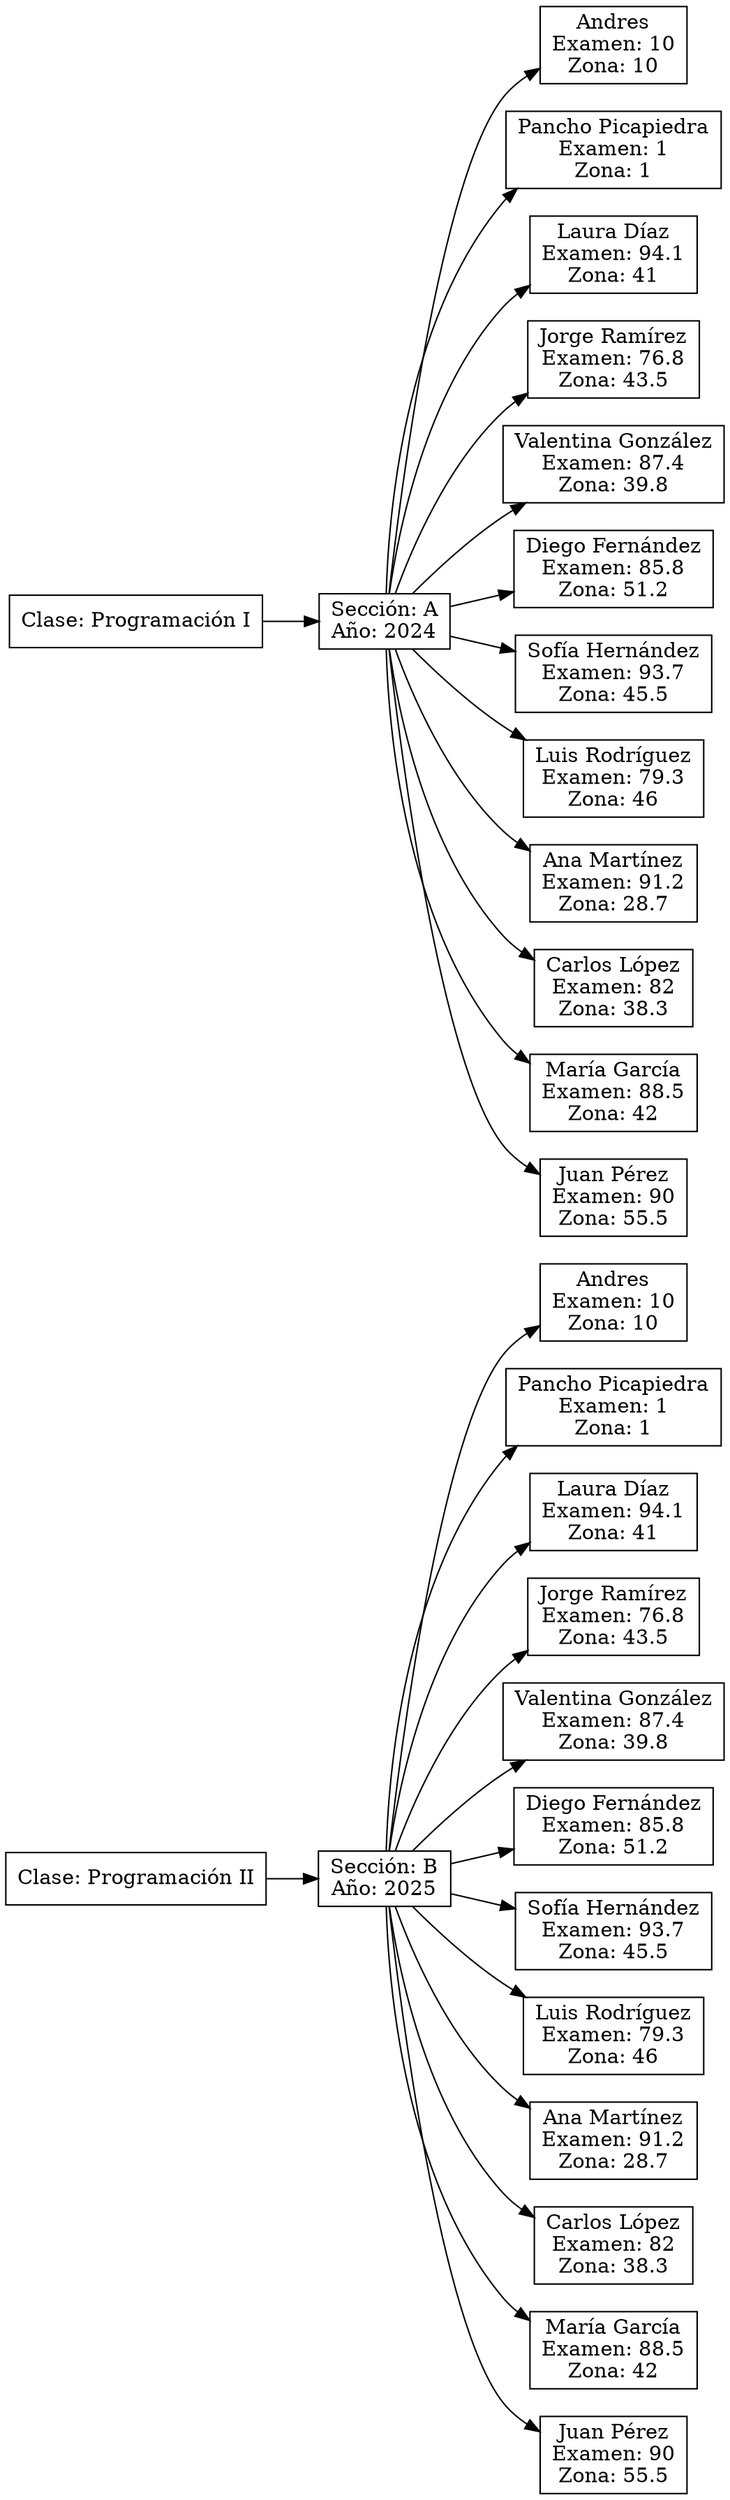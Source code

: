 digraph G {
  rankdir=LR;
  node [shape=record];
  "Programación II" [label="Clase: Programación II"];
  "B_Programación II" [label="Sección: B\nAño: 2025"];
  "Programación II" -> "B_Programación II";
  "Andres_B" [label="Andres\nExamen: 10\nZona: 10"];
  "B_Programación II" -> "Andres_B";
  "Pancho Picapiedra_B" [label="Pancho Picapiedra\nExamen: 1\nZona: 1"];
  "B_Programación II" -> "Pancho Picapiedra_B";
  "Laura Díaz_B" [label="Laura Díaz\nExamen: 94.1\nZona: 41"];
  "B_Programación II" -> "Laura Díaz_B";
  "Jorge Ramírez_B" [label="Jorge Ramírez\nExamen: 76.8\nZona: 43.5"];
  "B_Programación II" -> "Jorge Ramírez_B";
  "Valentina González_B" [label="Valentina González\nExamen: 87.4\nZona: 39.8"];
  "B_Programación II" -> "Valentina González_B";
  "Diego Fernández_B" [label="Diego Fernández\nExamen: 85.8\nZona: 51.2"];
  "B_Programación II" -> "Diego Fernández_B";
  "Sofía Hernández_B" [label="Sofía Hernández\nExamen: 93.7\nZona: 45.5"];
  "B_Programación II" -> "Sofía Hernández_B";
  "Luis Rodríguez_B" [label="Luis Rodríguez\nExamen: 79.3\nZona: 46"];
  "B_Programación II" -> "Luis Rodríguez_B";
  "Ana Martínez_B" [label="Ana Martínez\nExamen: 91.2\nZona: 28.7"];
  "B_Programación II" -> "Ana Martínez_B";
  "Carlos López_B" [label="Carlos López\nExamen: 82\nZona: 38.3"];
  "B_Programación II" -> "Carlos López_B";
  "María García_B" [label="María García\nExamen: 88.5\nZona: 42"];
  "B_Programación II" -> "María García_B";
  "Juan Pérez_B" [label="Juan Pérez\nExamen: 90\nZona: 55.5"];
  "B_Programación II" -> "Juan Pérez_B";
  "Programación I" [label="Clase: Programación I"];
  "A_Programación I" [label="Sección: A\nAño: 2024"];
  "Programación I" -> "A_Programación I";
  "Andres_A" [label="Andres\nExamen: 10\nZona: 10"];
  "A_Programación I" -> "Andres_A";
  "Pancho Picapiedra_A" [label="Pancho Picapiedra\nExamen: 1\nZona: 1"];
  "A_Programación I" -> "Pancho Picapiedra_A";
  "Laura Díaz_A" [label="Laura Díaz\nExamen: 94.1\nZona: 41"];
  "A_Programación I" -> "Laura Díaz_A";
  "Jorge Ramírez_A" [label="Jorge Ramírez\nExamen: 76.8\nZona: 43.5"];
  "A_Programación I" -> "Jorge Ramírez_A";
  "Valentina González_A" [label="Valentina González\nExamen: 87.4\nZona: 39.8"];
  "A_Programación I" -> "Valentina González_A";
  "Diego Fernández_A" [label="Diego Fernández\nExamen: 85.8\nZona: 51.2"];
  "A_Programación I" -> "Diego Fernández_A";
  "Sofía Hernández_A" [label="Sofía Hernández\nExamen: 93.7\nZona: 45.5"];
  "A_Programación I" -> "Sofía Hernández_A";
  "Luis Rodríguez_A" [label="Luis Rodríguez\nExamen: 79.3\nZona: 46"];
  "A_Programación I" -> "Luis Rodríguez_A";
  "Ana Martínez_A" [label="Ana Martínez\nExamen: 91.2\nZona: 28.7"];
  "A_Programación I" -> "Ana Martínez_A";
  "Carlos López_A" [label="Carlos López\nExamen: 82\nZona: 38.3"];
  "A_Programación I" -> "Carlos López_A";
  "María García_A" [label="María García\nExamen: 88.5\nZona: 42"];
  "A_Programación I" -> "María García_A";
  "Juan Pérez_A" [label="Juan Pérez\nExamen: 90\nZona: 55.5"];
  "A_Programación I" -> "Juan Pérez_A";
}
